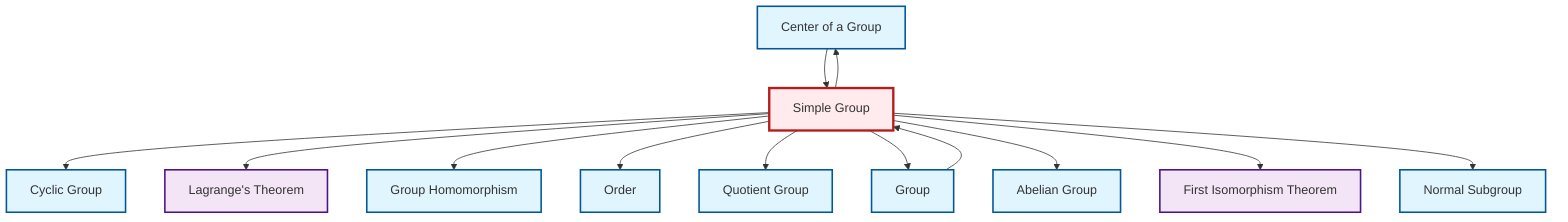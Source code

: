 graph TD
    classDef definition fill:#e1f5fe,stroke:#01579b,stroke-width:2px
    classDef theorem fill:#f3e5f5,stroke:#4a148c,stroke-width:2px
    classDef axiom fill:#fff3e0,stroke:#e65100,stroke-width:2px
    classDef example fill:#e8f5e9,stroke:#1b5e20,stroke-width:2px
    classDef current fill:#ffebee,stroke:#b71c1c,stroke-width:3px
    def-center-of-group["Center of a Group"]:::definition
    thm-lagrange["Lagrange's Theorem"]:::theorem
    def-simple-group["Simple Group"]:::definition
    def-quotient-group["Quotient Group"]:::definition
    def-group["Group"]:::definition
    def-normal-subgroup["Normal Subgroup"]:::definition
    def-order["Order"]:::definition
    def-abelian-group["Abelian Group"]:::definition
    def-cyclic-group["Cyclic Group"]:::definition
    thm-first-isomorphism["First Isomorphism Theorem"]:::theorem
    def-homomorphism["Group Homomorphism"]:::definition
    def-simple-group --> def-cyclic-group
    def-simple-group --> thm-lagrange
    def-simple-group --> def-homomorphism
    def-group --> def-simple-group
    def-simple-group --> def-order
    def-center-of-group --> def-simple-group
    def-simple-group --> def-quotient-group
    def-simple-group --> def-group
    def-simple-group --> def-abelian-group
    def-simple-group --> thm-first-isomorphism
    def-simple-group --> def-center-of-group
    def-simple-group --> def-normal-subgroup
    class def-simple-group current